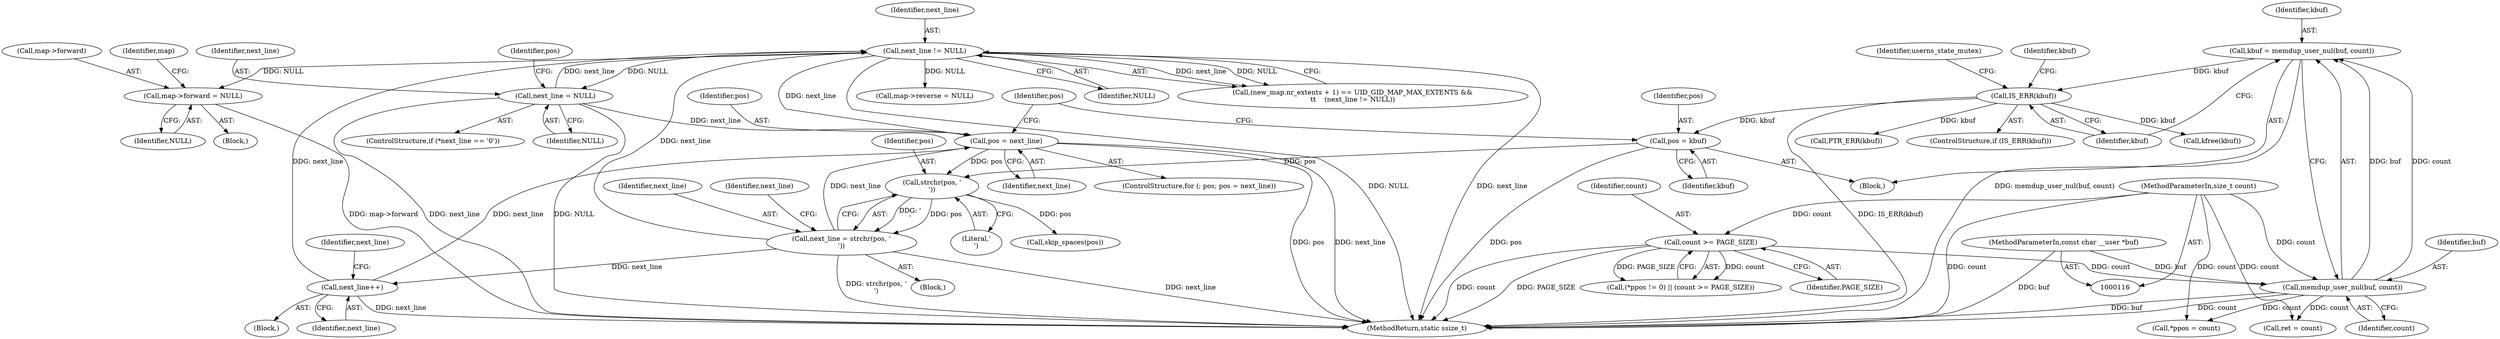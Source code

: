 digraph "0_linux_d2f007dbe7e4c9583eea6eb04d60001e85c6f1bd@pointer" {
"1000555" [label="(Call,map->forward = NULL)"];
"1000366" [label="(Call,next_line != NULL)"];
"1000232" [label="(Call,next_line = NULL)"];
"1000225" [label="(Call,next_line++)"];
"1000213" [label="(Call,next_line = strchr(pos, '\n'))"];
"1000215" [label="(Call,strchr(pos, '\n'))"];
"1000209" [label="(Call,pos = next_line)"];
"1000204" [label="(Call,pos = kbuf)"];
"1000165" [label="(Call,IS_ERR(kbuf))"];
"1000159" [label="(Call,kbuf = memdup_user_nul(buf, count))"];
"1000161" [label="(Call,memdup_user_nul(buf, count))"];
"1000118" [label="(MethodParameterIn,const char __user *buf)"];
"1000153" [label="(Call,count >= PAGE_SIZE)"];
"1000119" [label="(MethodParameterIn,size_t count)"];
"1000204" [label="(Call,pos = kbuf)"];
"1000225" [label="(Call,next_line++)"];
"1000227" [label="(ControlStructure,if (*next_line == '\0'))"];
"1000164" [label="(ControlStructure,if (IS_ERR(kbuf)))"];
"1000161" [label="(Call,memdup_user_nul(buf, count))"];
"1000528" [label="(Call,*ppos = count)"];
"1000556" [label="(Call,map->forward)"];
"1000546" [label="(Block,)"];
"1000165" [label="(Call,IS_ERR(kbuf))"];
"1000555" [label="(Call,map->forward = NULL)"];
"1000560" [label="(Call,map->reverse = NULL)"];
"1000217" [label="(Literal,'\n')"];
"1000210" [label="(Identifier,pos)"];
"1000159" [label="(Call,kbuf = memdup_user_nul(buf, count))"];
"1000160" [label="(Identifier,kbuf)"];
"1000155" [label="(Identifier,PAGE_SIZE)"];
"1000153" [label="(Call,count >= PAGE_SIZE)"];
"1000366" [label="(Call,next_line != NULL)"];
"1000234" [label="(Identifier,NULL)"];
"1000559" [label="(Identifier,NULL)"];
"1000163" [label="(Identifier,count)"];
"1000367" [label="(Identifier,next_line)"];
"1000219" [label="(Identifier,next_line)"];
"1000216" [label="(Identifier,pos)"];
"1000562" [label="(Identifier,map)"];
"1000236" [label="(Identifier,pos)"];
"1000532" [label="(Call,ret = count)"];
"1000220" [label="(Block,)"];
"1000166" [label="(Identifier,kbuf)"];
"1000214" [label="(Identifier,next_line)"];
"1000154" [label="(Identifier,count)"];
"1000209" [label="(Call,pos = next_line)"];
"1000212" [label="(Block,)"];
"1000207" [label="(ControlStructure,for (; pos; pos = next_line))"];
"1000205" [label="(Identifier,pos)"];
"1000119" [label="(MethodParameterIn,size_t count)"];
"1000124" [label="(Block,)"];
"1000162" [label="(Identifier,buf)"];
"1000211" [label="(Identifier,next_line)"];
"1000148" [label="(Call,(*ppos != 0) || (count >= PAGE_SIZE))"];
"1000226" [label="(Identifier,next_line)"];
"1000169" [label="(Identifier,kbuf)"];
"1000368" [label="(Identifier,NULL)"];
"1000233" [label="(Identifier,next_line)"];
"1000237" [label="(Call,skip_spaces(pos))"];
"1000206" [label="(Identifier,kbuf)"];
"1000573" [label="(Call,kfree(kbuf))"];
"1000208" [label="(Identifier,pos)"];
"1000230" [label="(Identifier,next_line)"];
"1000215" [label="(Call,strchr(pos, '\n'))"];
"1000577" [label="(MethodReturn,static ssize_t)"];
"1000168" [label="(Call,PTR_ERR(kbuf))"];
"1000213" [label="(Call,next_line = strchr(pos, '\n'))"];
"1000172" [label="(Identifier,userns_state_mutex)"];
"1000118" [label="(MethodParameterIn,const char __user *buf)"];
"1000358" [label="(Call,(new_map.nr_extents + 1) == UID_GID_MAP_MAX_EXTENTS &&\n\t\t    (next_line != NULL))"];
"1000232" [label="(Call,next_line = NULL)"];
"1000555" -> "1000546"  [label="AST: "];
"1000555" -> "1000559"  [label="CFG: "];
"1000556" -> "1000555"  [label="AST: "];
"1000559" -> "1000555"  [label="AST: "];
"1000562" -> "1000555"  [label="CFG: "];
"1000555" -> "1000577"  [label="DDG: map->forward"];
"1000366" -> "1000555"  [label="DDG: NULL"];
"1000366" -> "1000358"  [label="AST: "];
"1000366" -> "1000368"  [label="CFG: "];
"1000367" -> "1000366"  [label="AST: "];
"1000368" -> "1000366"  [label="AST: "];
"1000358" -> "1000366"  [label="CFG: "];
"1000366" -> "1000577"  [label="DDG: NULL"];
"1000366" -> "1000577"  [label="DDG: next_line"];
"1000366" -> "1000209"  [label="DDG: next_line"];
"1000366" -> "1000232"  [label="DDG: NULL"];
"1000366" -> "1000358"  [label="DDG: next_line"];
"1000366" -> "1000358"  [label="DDG: NULL"];
"1000232" -> "1000366"  [label="DDG: next_line"];
"1000225" -> "1000366"  [label="DDG: next_line"];
"1000213" -> "1000366"  [label="DDG: next_line"];
"1000366" -> "1000560"  [label="DDG: NULL"];
"1000232" -> "1000227"  [label="AST: "];
"1000232" -> "1000234"  [label="CFG: "];
"1000233" -> "1000232"  [label="AST: "];
"1000234" -> "1000232"  [label="AST: "];
"1000236" -> "1000232"  [label="CFG: "];
"1000232" -> "1000577"  [label="DDG: next_line"];
"1000232" -> "1000577"  [label="DDG: NULL"];
"1000232" -> "1000209"  [label="DDG: next_line"];
"1000225" -> "1000220"  [label="AST: "];
"1000225" -> "1000226"  [label="CFG: "];
"1000226" -> "1000225"  [label="AST: "];
"1000230" -> "1000225"  [label="CFG: "];
"1000225" -> "1000577"  [label="DDG: next_line"];
"1000225" -> "1000209"  [label="DDG: next_line"];
"1000213" -> "1000225"  [label="DDG: next_line"];
"1000213" -> "1000212"  [label="AST: "];
"1000213" -> "1000215"  [label="CFG: "];
"1000214" -> "1000213"  [label="AST: "];
"1000215" -> "1000213"  [label="AST: "];
"1000219" -> "1000213"  [label="CFG: "];
"1000213" -> "1000577"  [label="DDG: next_line"];
"1000213" -> "1000577"  [label="DDG: strchr(pos, '\n')"];
"1000213" -> "1000209"  [label="DDG: next_line"];
"1000215" -> "1000213"  [label="DDG: pos"];
"1000215" -> "1000213"  [label="DDG: '\n'"];
"1000215" -> "1000217"  [label="CFG: "];
"1000216" -> "1000215"  [label="AST: "];
"1000217" -> "1000215"  [label="AST: "];
"1000209" -> "1000215"  [label="DDG: pos"];
"1000204" -> "1000215"  [label="DDG: pos"];
"1000215" -> "1000237"  [label="DDG: pos"];
"1000209" -> "1000207"  [label="AST: "];
"1000209" -> "1000211"  [label="CFG: "];
"1000210" -> "1000209"  [label="AST: "];
"1000211" -> "1000209"  [label="AST: "];
"1000208" -> "1000209"  [label="CFG: "];
"1000209" -> "1000577"  [label="DDG: pos"];
"1000209" -> "1000577"  [label="DDG: next_line"];
"1000204" -> "1000124"  [label="AST: "];
"1000204" -> "1000206"  [label="CFG: "];
"1000205" -> "1000204"  [label="AST: "];
"1000206" -> "1000204"  [label="AST: "];
"1000208" -> "1000204"  [label="CFG: "];
"1000204" -> "1000577"  [label="DDG: pos"];
"1000165" -> "1000204"  [label="DDG: kbuf"];
"1000165" -> "1000164"  [label="AST: "];
"1000165" -> "1000166"  [label="CFG: "];
"1000166" -> "1000165"  [label="AST: "];
"1000169" -> "1000165"  [label="CFG: "];
"1000172" -> "1000165"  [label="CFG: "];
"1000165" -> "1000577"  [label="DDG: IS_ERR(kbuf)"];
"1000159" -> "1000165"  [label="DDG: kbuf"];
"1000165" -> "1000168"  [label="DDG: kbuf"];
"1000165" -> "1000573"  [label="DDG: kbuf"];
"1000159" -> "1000124"  [label="AST: "];
"1000159" -> "1000161"  [label="CFG: "];
"1000160" -> "1000159"  [label="AST: "];
"1000161" -> "1000159"  [label="AST: "];
"1000166" -> "1000159"  [label="CFG: "];
"1000159" -> "1000577"  [label="DDG: memdup_user_nul(buf, count)"];
"1000161" -> "1000159"  [label="DDG: buf"];
"1000161" -> "1000159"  [label="DDG: count"];
"1000161" -> "1000163"  [label="CFG: "];
"1000162" -> "1000161"  [label="AST: "];
"1000163" -> "1000161"  [label="AST: "];
"1000161" -> "1000577"  [label="DDG: count"];
"1000161" -> "1000577"  [label="DDG: buf"];
"1000118" -> "1000161"  [label="DDG: buf"];
"1000153" -> "1000161"  [label="DDG: count"];
"1000119" -> "1000161"  [label="DDG: count"];
"1000161" -> "1000528"  [label="DDG: count"];
"1000161" -> "1000532"  [label="DDG: count"];
"1000118" -> "1000116"  [label="AST: "];
"1000118" -> "1000577"  [label="DDG: buf"];
"1000153" -> "1000148"  [label="AST: "];
"1000153" -> "1000155"  [label="CFG: "];
"1000154" -> "1000153"  [label="AST: "];
"1000155" -> "1000153"  [label="AST: "];
"1000148" -> "1000153"  [label="CFG: "];
"1000153" -> "1000577"  [label="DDG: PAGE_SIZE"];
"1000153" -> "1000577"  [label="DDG: count"];
"1000153" -> "1000148"  [label="DDG: count"];
"1000153" -> "1000148"  [label="DDG: PAGE_SIZE"];
"1000119" -> "1000153"  [label="DDG: count"];
"1000119" -> "1000116"  [label="AST: "];
"1000119" -> "1000577"  [label="DDG: count"];
"1000119" -> "1000528"  [label="DDG: count"];
"1000119" -> "1000532"  [label="DDG: count"];
}
